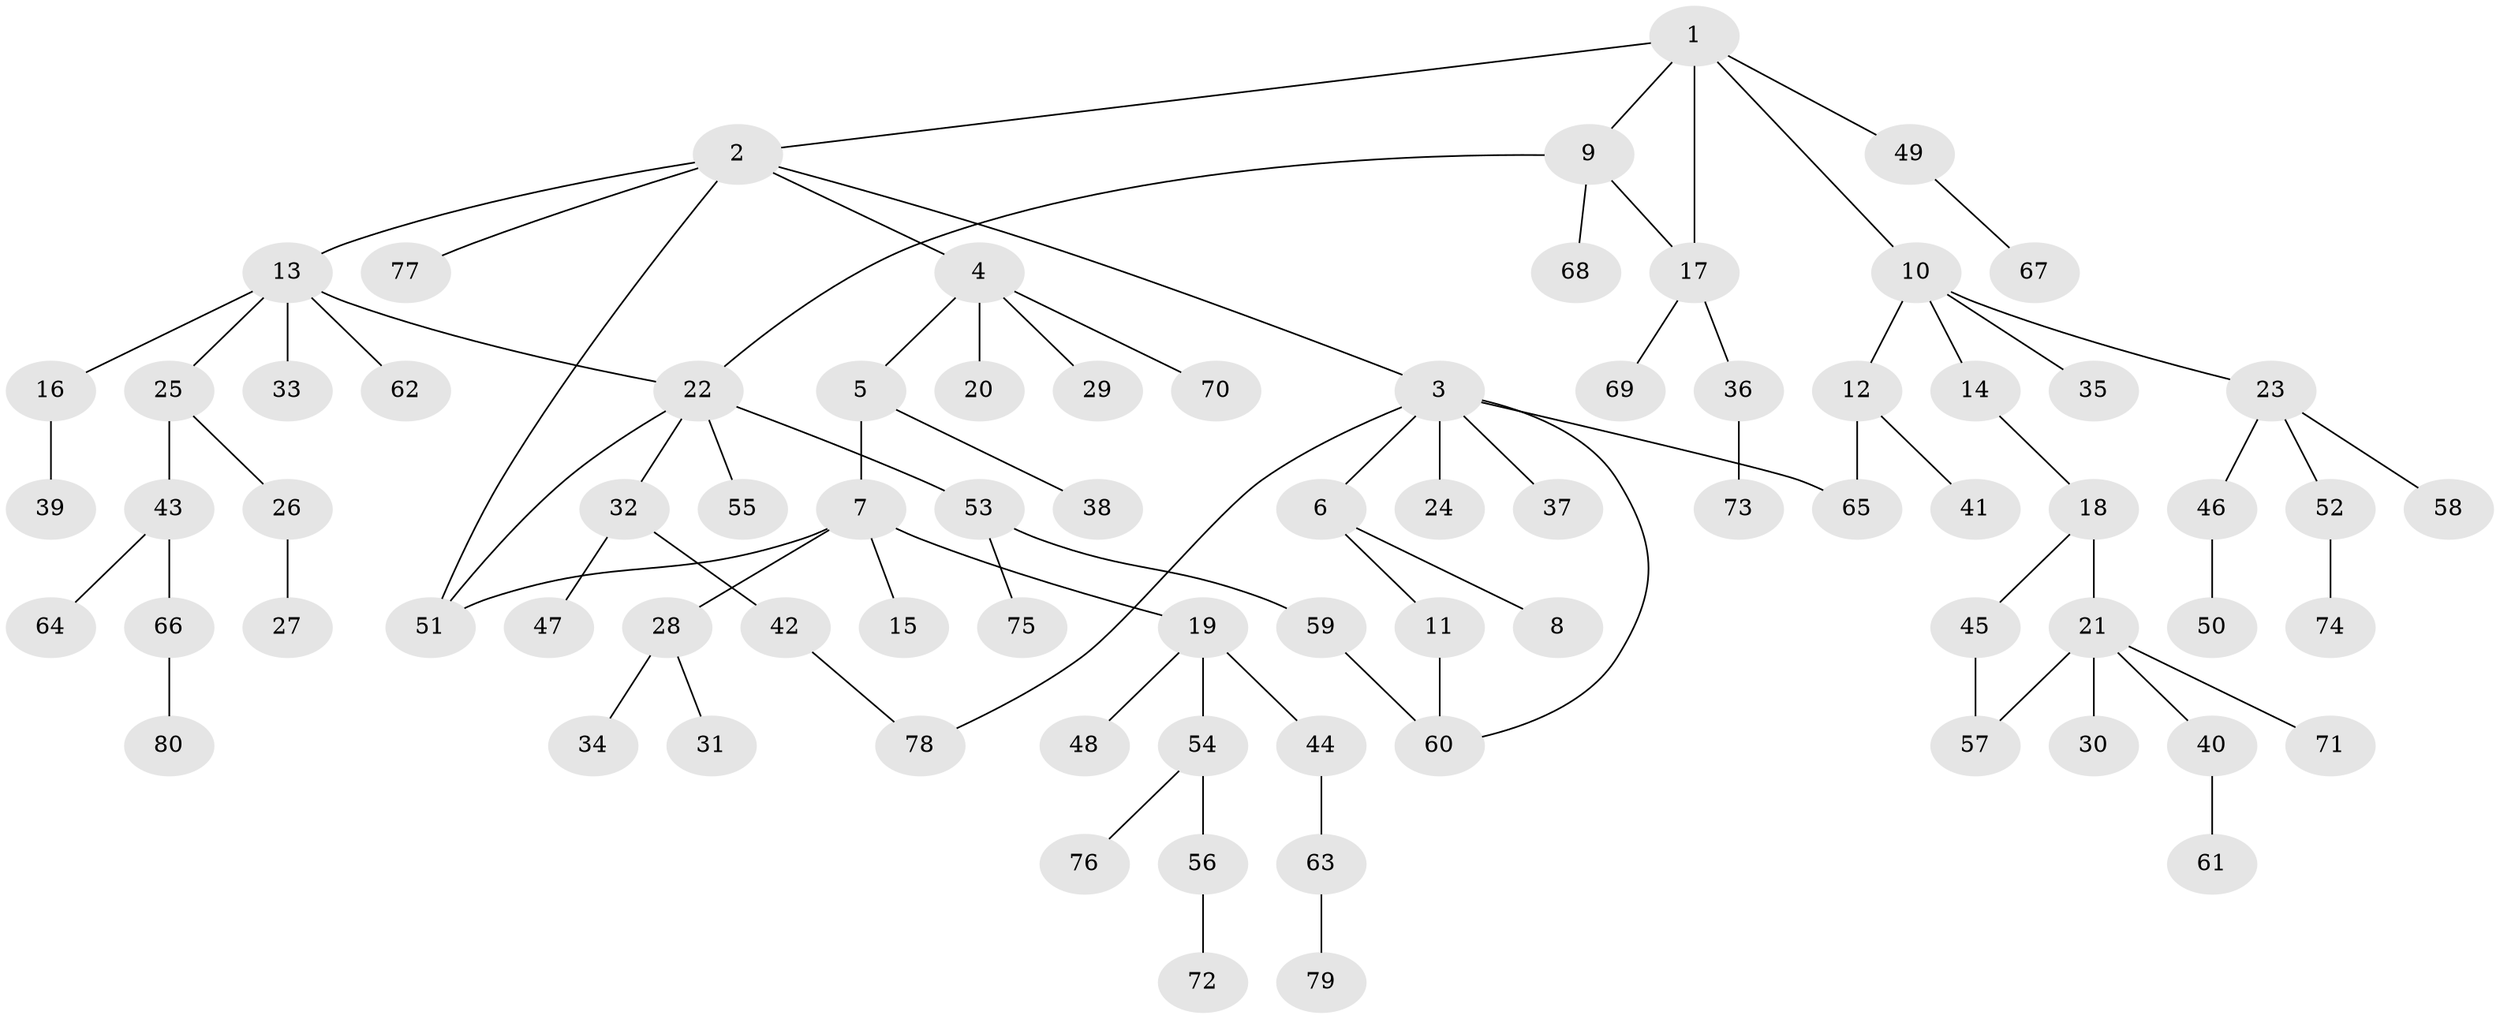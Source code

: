 // coarse degree distribution, {6: 0.07692307692307693, 5: 0.038461538461538464, 4: 0.07692307692307693, 2: 0.19230769230769232, 7: 0.019230769230769232, 3: 0.09615384615384616, 1: 0.5}
// Generated by graph-tools (version 1.1) at 2025/51/02/27/25 19:51:36]
// undirected, 80 vertices, 88 edges
graph export_dot {
graph [start="1"]
  node [color=gray90,style=filled];
  1;
  2;
  3;
  4;
  5;
  6;
  7;
  8;
  9;
  10;
  11;
  12;
  13;
  14;
  15;
  16;
  17;
  18;
  19;
  20;
  21;
  22;
  23;
  24;
  25;
  26;
  27;
  28;
  29;
  30;
  31;
  32;
  33;
  34;
  35;
  36;
  37;
  38;
  39;
  40;
  41;
  42;
  43;
  44;
  45;
  46;
  47;
  48;
  49;
  50;
  51;
  52;
  53;
  54;
  55;
  56;
  57;
  58;
  59;
  60;
  61;
  62;
  63;
  64;
  65;
  66;
  67;
  68;
  69;
  70;
  71;
  72;
  73;
  74;
  75;
  76;
  77;
  78;
  79;
  80;
  1 -- 2;
  1 -- 9;
  1 -- 10;
  1 -- 49;
  1 -- 17;
  2 -- 3;
  2 -- 4;
  2 -- 13;
  2 -- 51;
  2 -- 77;
  3 -- 6;
  3 -- 24;
  3 -- 37;
  3 -- 78;
  3 -- 60;
  3 -- 65;
  4 -- 5;
  4 -- 20;
  4 -- 29;
  4 -- 70;
  5 -- 7;
  5 -- 38;
  6 -- 8;
  6 -- 11;
  7 -- 15;
  7 -- 19;
  7 -- 28;
  7 -- 51;
  9 -- 17;
  9 -- 22;
  9 -- 68;
  10 -- 12;
  10 -- 14;
  10 -- 23;
  10 -- 35;
  11 -- 60;
  12 -- 41;
  12 -- 65;
  13 -- 16;
  13 -- 25;
  13 -- 33;
  13 -- 62;
  13 -- 22;
  14 -- 18;
  16 -- 39;
  17 -- 36;
  17 -- 69;
  18 -- 21;
  18 -- 45;
  19 -- 44;
  19 -- 48;
  19 -- 54;
  21 -- 30;
  21 -- 40;
  21 -- 57;
  21 -- 71;
  22 -- 32;
  22 -- 53;
  22 -- 55;
  22 -- 51;
  23 -- 46;
  23 -- 52;
  23 -- 58;
  25 -- 26;
  25 -- 43;
  26 -- 27;
  28 -- 31;
  28 -- 34;
  32 -- 42;
  32 -- 47;
  36 -- 73;
  40 -- 61;
  42 -- 78;
  43 -- 64;
  43 -- 66;
  44 -- 63;
  45 -- 57;
  46 -- 50;
  49 -- 67;
  52 -- 74;
  53 -- 59;
  53 -- 75;
  54 -- 56;
  54 -- 76;
  56 -- 72;
  59 -- 60;
  63 -- 79;
  66 -- 80;
}
